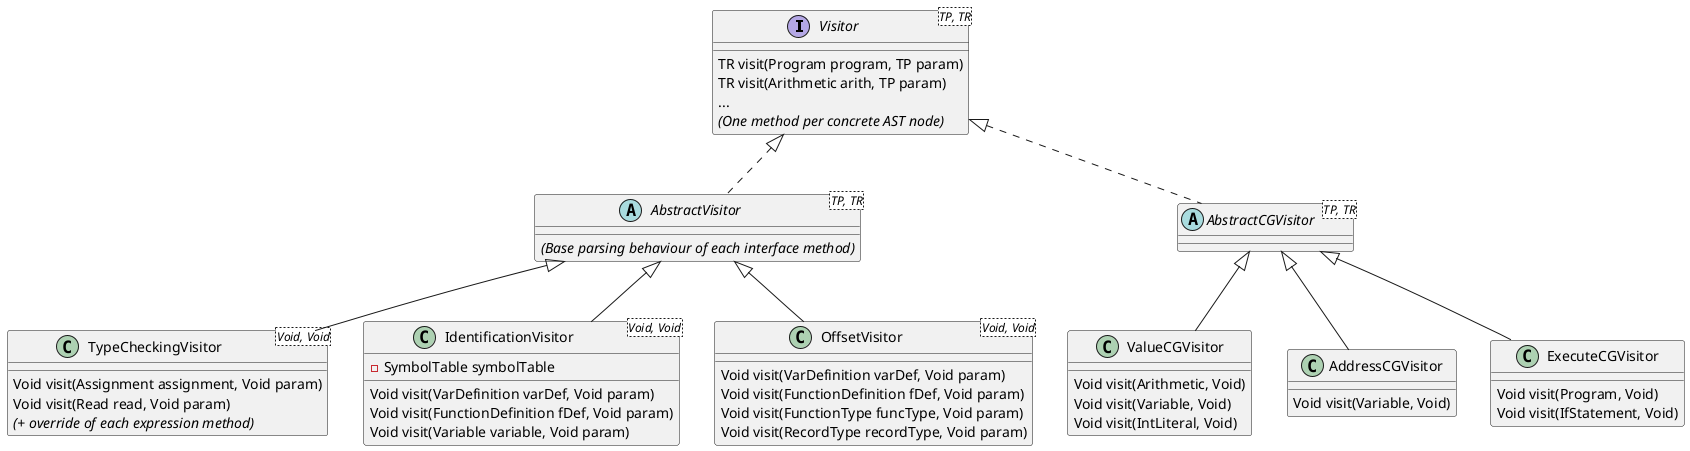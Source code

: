 @startuml

interface Visitor<TP, TR>

abstract AbstractVisitor<TP, TR>
class TypeCheckingVisitor<Void, Void>
class IdentificationVisitor<Void, Void>
class OffsetVisitor<Void, Void>

abstract AbstractCGVisitor<TP, TR>
class ValueCGVisitor /'(expressions)'/
class AddressCGVisitor /'(variables)'/
class ExecuteCGVisitor /'(statements)'/

interface Visitor {
    TR visit(Program program, TP param)
    TR visit(Arithmetic arith, TP param)
    {method} ...
    {abstract} (One method per concrete AST node)
}

abstract AbstractVisitor {
    {abstract} (Base parsing behaviour of each interface method)
}

class TypeCheckingVisitor {
    Void visit(Assignment assignment, Void param)
    Void visit(Read read, Void param)
    {abstract} (+ override of each expression method)
}

class IdentificationVisitor {
    - SymbolTable symbolTable
    Void visit(VarDefinition varDef, Void param)
    Void visit(FunctionDefinition fDef, Void param)
    Void visit(Variable variable, Void param)
}

class OffsetVisitor {
    Void visit(VarDefinition varDef, Void param)
    Void visit(FunctionDefinition fDef, Void param)
    Void visit(FunctionType funcType, Void param)
    Void visit(RecordType recordType, Void param)
}

class ValueCGVisitor {
    Void visit(Arithmetic, Void)
    Void visit(Variable, Void)
    Void visit(IntLiteral, Void)
}

class ExecuteCGVisitor {
    Void visit(Program, Void)
    Void visit(IfStatement, Void)
}

class AddressCGVisitor {
    Void visit(Variable, Void)
}

Visitor <|.. AbstractVisitor

AbstractVisitor <|-- TypeCheckingVisitor
AbstractVisitor <|-- IdentificationVisitor
AbstractVisitor <|-- OffsetVisitor

Visitor <|.. AbstractCGVisitor

AbstractCGVisitor <|-- ValueCGVisitor
AbstractCGVisitor <|-- AddressCGVisitor
AbstractCGVisitor <|-- ExecuteCGVisitor

@enduml

